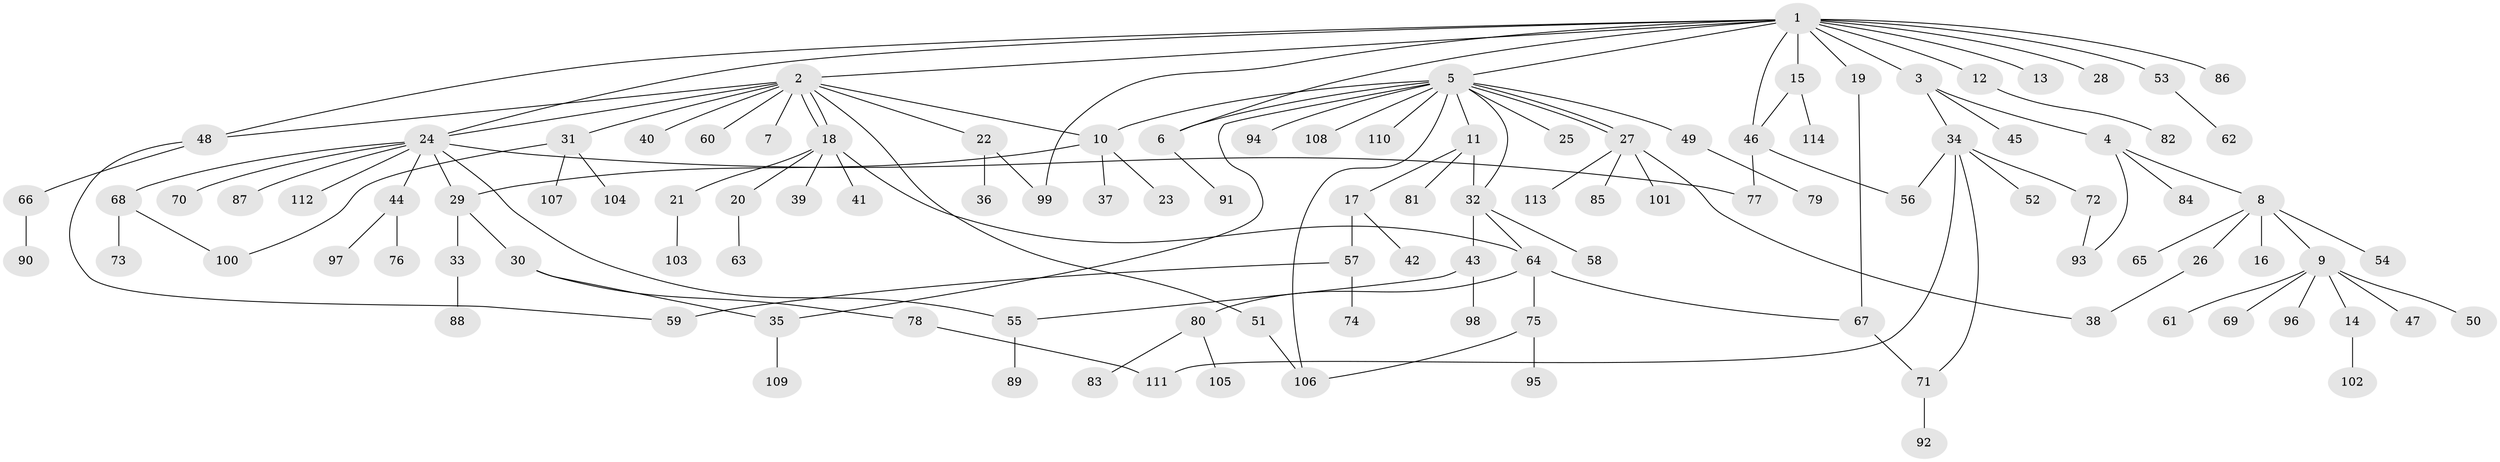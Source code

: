// coarse degree distribution, {2: 0.2571428571428571, 3: 0.14285714285714285, 4: 0.02857142857142857, 8: 0.05714285714285714, 11: 0.02857142857142857, 1: 0.34285714285714286, 5: 0.08571428571428572, 6: 0.02857142857142857, 7: 0.02857142857142857}
// Generated by graph-tools (version 1.1) at 2025/36/03/04/25 23:36:53]
// undirected, 114 vertices, 137 edges
graph export_dot {
  node [color=gray90,style=filled];
  1;
  2;
  3;
  4;
  5;
  6;
  7;
  8;
  9;
  10;
  11;
  12;
  13;
  14;
  15;
  16;
  17;
  18;
  19;
  20;
  21;
  22;
  23;
  24;
  25;
  26;
  27;
  28;
  29;
  30;
  31;
  32;
  33;
  34;
  35;
  36;
  37;
  38;
  39;
  40;
  41;
  42;
  43;
  44;
  45;
  46;
  47;
  48;
  49;
  50;
  51;
  52;
  53;
  54;
  55;
  56;
  57;
  58;
  59;
  60;
  61;
  62;
  63;
  64;
  65;
  66;
  67;
  68;
  69;
  70;
  71;
  72;
  73;
  74;
  75;
  76;
  77;
  78;
  79;
  80;
  81;
  82;
  83;
  84;
  85;
  86;
  87;
  88;
  89;
  90;
  91;
  92;
  93;
  94;
  95;
  96;
  97;
  98;
  99;
  100;
  101;
  102;
  103;
  104;
  105;
  106;
  107;
  108;
  109;
  110;
  111;
  112;
  113;
  114;
  1 -- 2;
  1 -- 3;
  1 -- 5;
  1 -- 6;
  1 -- 12;
  1 -- 13;
  1 -- 15;
  1 -- 19;
  1 -- 24;
  1 -- 28;
  1 -- 46;
  1 -- 48;
  1 -- 53;
  1 -- 86;
  1 -- 99;
  2 -- 7;
  2 -- 10;
  2 -- 18;
  2 -- 18;
  2 -- 22;
  2 -- 24;
  2 -- 31;
  2 -- 40;
  2 -- 48;
  2 -- 51;
  2 -- 60;
  3 -- 4;
  3 -- 34;
  3 -- 45;
  4 -- 8;
  4 -- 84;
  4 -- 93;
  5 -- 6;
  5 -- 10;
  5 -- 11;
  5 -- 25;
  5 -- 27;
  5 -- 27;
  5 -- 32;
  5 -- 35;
  5 -- 49;
  5 -- 94;
  5 -- 106;
  5 -- 108;
  5 -- 110;
  6 -- 91;
  8 -- 9;
  8 -- 16;
  8 -- 26;
  8 -- 54;
  8 -- 65;
  9 -- 14;
  9 -- 47;
  9 -- 50;
  9 -- 61;
  9 -- 69;
  9 -- 96;
  10 -- 23;
  10 -- 29;
  10 -- 37;
  11 -- 17;
  11 -- 32;
  11 -- 81;
  12 -- 82;
  14 -- 102;
  15 -- 46;
  15 -- 114;
  17 -- 42;
  17 -- 57;
  18 -- 20;
  18 -- 21;
  18 -- 39;
  18 -- 41;
  18 -- 64;
  19 -- 67;
  20 -- 63;
  21 -- 103;
  22 -- 36;
  22 -- 99;
  24 -- 29;
  24 -- 44;
  24 -- 55;
  24 -- 68;
  24 -- 70;
  24 -- 77;
  24 -- 87;
  24 -- 112;
  26 -- 38;
  27 -- 38;
  27 -- 85;
  27 -- 101;
  27 -- 113;
  29 -- 30;
  29 -- 33;
  30 -- 35;
  30 -- 78;
  31 -- 100;
  31 -- 104;
  31 -- 107;
  32 -- 43;
  32 -- 58;
  32 -- 64;
  33 -- 88;
  34 -- 52;
  34 -- 56;
  34 -- 71;
  34 -- 72;
  34 -- 111;
  35 -- 109;
  43 -- 55;
  43 -- 98;
  44 -- 76;
  44 -- 97;
  46 -- 56;
  46 -- 77;
  48 -- 59;
  48 -- 66;
  49 -- 79;
  51 -- 106;
  53 -- 62;
  55 -- 89;
  57 -- 59;
  57 -- 74;
  64 -- 67;
  64 -- 75;
  64 -- 80;
  66 -- 90;
  67 -- 71;
  68 -- 73;
  68 -- 100;
  71 -- 92;
  72 -- 93;
  75 -- 95;
  75 -- 106;
  78 -- 111;
  80 -- 83;
  80 -- 105;
}
